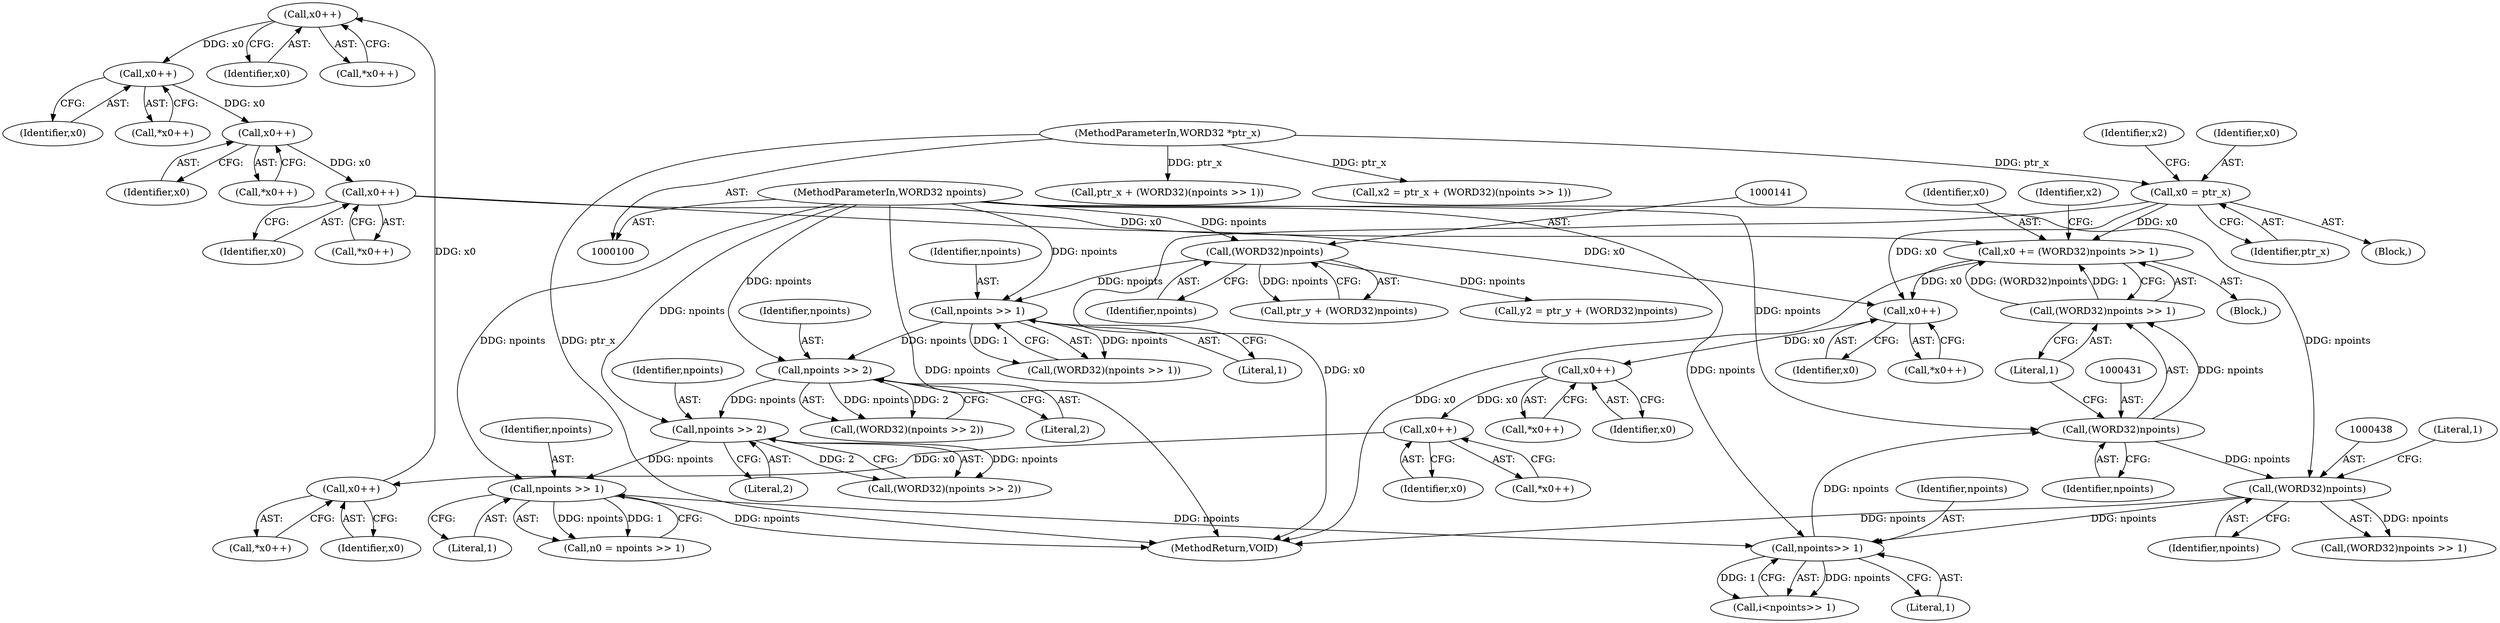 digraph "0_Android_04e8cd58f075bec5892e369c8deebca9c67e855c@pointer" {
"1000234" [label="(Call,x0++)"];
"1000229" [label="(Call,x0++)"];
"1000224" [label="(Call,x0++)"];
"1000219" [label="(Call,x0++)"];
"1000214" [label="(Call,x0++)"];
"1000427" [label="(Call,x0 += (WORD32)npoints >> 1)"];
"1000429" [label="(Call,(WORD32)npoints >> 1)"];
"1000430" [label="(Call,(WORD32)npoints)"];
"1000197" [label="(Call,npoints>> 1)"];
"1000437" [label="(Call,(WORD32)npoints)"];
"1000104" [label="(MethodParameterIn,WORD32 npoints)"];
"1000178" [label="(Call,npoints >> 1)"];
"1000170" [label="(Call,npoints >> 2)"];
"1000161" [label="(Call,npoints >> 2)"];
"1000152" [label="(Call,npoints >> 1)"];
"1000140" [label="(Call,(WORD32)npoints)"];
"1000143" [label="(Call,x0 = ptr_x)"];
"1000102" [label="(MethodParameterIn,WORD32 *ptr_x)"];
"1000249" [label="(Call,x0++)"];
"1000244" [label="(Call,x0++)"];
"1000239" [label="(Call,x0++)"];
"1000234" [label="(Call,x0++)"];
"1000244" [label="(Call,x0++)"];
"1000249" [label="(Call,x0++)"];
"1000195" [label="(Call,i<npoints>> 1)"];
"1000228" [label="(Call,*x0++)"];
"1000180" [label="(Literal,1)"];
"1000428" [label="(Identifier,x0)"];
"1000162" [label="(Identifier,npoints)"];
"1000154" [label="(Literal,1)"];
"1000142" [label="(Identifier,npoints)"];
"1000138" [label="(Call,ptr_y + (WORD32)npoints)"];
"1000105" [label="(Block,)"];
"1000140" [label="(Call,(WORD32)npoints)"];
"1000153" [label="(Identifier,npoints)"];
"1000235" [label="(Identifier,x0)"];
"1000168" [label="(Call,(WORD32)(npoints >> 2))"];
"1000163" [label="(Literal,2)"];
"1000436" [label="(Call,(WORD32)npoints >> 1)"];
"1000136" [label="(Call,y2 = ptr_y + (WORD32)npoints)"];
"1000170" [label="(Call,npoints >> 2)"];
"1000161" [label="(Call,npoints >> 2)"];
"1000176" [label="(Call,n0 = npoints >> 1)"];
"1000150" [label="(Call,(WORD32)(npoints >> 1))"];
"1000223" [label="(Call,*x0++)"];
"1000440" [label="(Literal,1)"];
"1000233" [label="(Call,*x0++)"];
"1000239" [label="(Call,x0++)"];
"1000219" [label="(Call,x0++)"];
"1000147" [label="(Identifier,x2)"];
"1000439" [label="(Identifier,npoints)"];
"1000240" [label="(Identifier,x0)"];
"1000198" [label="(Identifier,npoints)"];
"1000229" [label="(Call,x0++)"];
"1000230" [label="(Identifier,x0)"];
"1000197" [label="(Call,npoints>> 1)"];
"1000145" [label="(Identifier,ptr_x)"];
"1000220" [label="(Identifier,x0)"];
"1000429" [label="(Call,(WORD32)npoints >> 1)"];
"1000104" [label="(MethodParameterIn,WORD32 npoints)"];
"1000152" [label="(Call,npoints >> 1)"];
"1000427" [label="(Call,x0 += (WORD32)npoints >> 1)"];
"1000433" [label="(Literal,1)"];
"1000199" [label="(Literal,1)"];
"1000225" [label="(Identifier,x0)"];
"1000178" [label="(Call,npoints >> 1)"];
"1000102" [label="(MethodParameterIn,WORD32 *ptr_x)"];
"1000437" [label="(Call,(WORD32)npoints)"];
"1000238" [label="(Call,*x0++)"];
"1000214" [label="(Call,x0++)"];
"1000248" [label="(Call,*x0++)"];
"1000234" [label="(Call,x0++)"];
"1000430" [label="(Call,(WORD32)npoints)"];
"1000148" [label="(Call,ptr_x + (WORD32)(npoints >> 1))"];
"1000224" [label="(Call,x0++)"];
"1000171" [label="(Identifier,npoints)"];
"1000146" [label="(Call,x2 = ptr_x + (WORD32)(npoints >> 1))"];
"1000159" [label="(Call,(WORD32)(npoints >> 2))"];
"1000143" [label="(Call,x0 = ptr_x)"];
"1000432" [label="(Identifier,npoints)"];
"1000250" [label="(Identifier,x0)"];
"1000243" [label="(Call,*x0++)"];
"1000245" [label="(Identifier,x0)"];
"1000218" [label="(Call,*x0++)"];
"1000435" [label="(Identifier,x2)"];
"1000213" [label="(Call,*x0++)"];
"1000179" [label="(Identifier,npoints)"];
"1000190" [label="(Block,)"];
"1000172" [label="(Literal,2)"];
"1000441" [label="(MethodReturn,VOID)"];
"1000215" [label="(Identifier,x0)"];
"1000144" [label="(Identifier,x0)"];
"1000234" -> "1000233"  [label="AST: "];
"1000234" -> "1000235"  [label="CFG: "];
"1000235" -> "1000234"  [label="AST: "];
"1000233" -> "1000234"  [label="CFG: "];
"1000229" -> "1000234"  [label="DDG: x0"];
"1000234" -> "1000239"  [label="DDG: x0"];
"1000229" -> "1000228"  [label="AST: "];
"1000229" -> "1000230"  [label="CFG: "];
"1000230" -> "1000229"  [label="AST: "];
"1000228" -> "1000229"  [label="CFG: "];
"1000224" -> "1000229"  [label="DDG: x0"];
"1000224" -> "1000223"  [label="AST: "];
"1000224" -> "1000225"  [label="CFG: "];
"1000225" -> "1000224"  [label="AST: "];
"1000223" -> "1000224"  [label="CFG: "];
"1000219" -> "1000224"  [label="DDG: x0"];
"1000219" -> "1000218"  [label="AST: "];
"1000219" -> "1000220"  [label="CFG: "];
"1000220" -> "1000219"  [label="AST: "];
"1000218" -> "1000219"  [label="CFG: "];
"1000214" -> "1000219"  [label="DDG: x0"];
"1000214" -> "1000213"  [label="AST: "];
"1000214" -> "1000215"  [label="CFG: "];
"1000215" -> "1000214"  [label="AST: "];
"1000213" -> "1000214"  [label="CFG: "];
"1000427" -> "1000214"  [label="DDG: x0"];
"1000143" -> "1000214"  [label="DDG: x0"];
"1000249" -> "1000214"  [label="DDG: x0"];
"1000427" -> "1000190"  [label="AST: "];
"1000427" -> "1000429"  [label="CFG: "];
"1000428" -> "1000427"  [label="AST: "];
"1000429" -> "1000427"  [label="AST: "];
"1000435" -> "1000427"  [label="CFG: "];
"1000427" -> "1000441"  [label="DDG: x0"];
"1000429" -> "1000427"  [label="DDG: (WORD32)npoints"];
"1000429" -> "1000427"  [label="DDG: 1"];
"1000143" -> "1000427"  [label="DDG: x0"];
"1000249" -> "1000427"  [label="DDG: x0"];
"1000429" -> "1000433"  [label="CFG: "];
"1000430" -> "1000429"  [label="AST: "];
"1000433" -> "1000429"  [label="AST: "];
"1000430" -> "1000429"  [label="DDG: npoints"];
"1000430" -> "1000432"  [label="CFG: "];
"1000431" -> "1000430"  [label="AST: "];
"1000432" -> "1000430"  [label="AST: "];
"1000433" -> "1000430"  [label="CFG: "];
"1000197" -> "1000430"  [label="DDG: npoints"];
"1000104" -> "1000430"  [label="DDG: npoints"];
"1000430" -> "1000437"  [label="DDG: npoints"];
"1000197" -> "1000195"  [label="AST: "];
"1000197" -> "1000199"  [label="CFG: "];
"1000198" -> "1000197"  [label="AST: "];
"1000199" -> "1000197"  [label="AST: "];
"1000195" -> "1000197"  [label="CFG: "];
"1000197" -> "1000195"  [label="DDG: npoints"];
"1000197" -> "1000195"  [label="DDG: 1"];
"1000437" -> "1000197"  [label="DDG: npoints"];
"1000178" -> "1000197"  [label="DDG: npoints"];
"1000104" -> "1000197"  [label="DDG: npoints"];
"1000437" -> "1000436"  [label="AST: "];
"1000437" -> "1000439"  [label="CFG: "];
"1000438" -> "1000437"  [label="AST: "];
"1000439" -> "1000437"  [label="AST: "];
"1000440" -> "1000437"  [label="CFG: "];
"1000437" -> "1000441"  [label="DDG: npoints"];
"1000437" -> "1000436"  [label="DDG: npoints"];
"1000104" -> "1000437"  [label="DDG: npoints"];
"1000104" -> "1000100"  [label="AST: "];
"1000104" -> "1000441"  [label="DDG: npoints"];
"1000104" -> "1000140"  [label="DDG: npoints"];
"1000104" -> "1000152"  [label="DDG: npoints"];
"1000104" -> "1000161"  [label="DDG: npoints"];
"1000104" -> "1000170"  [label="DDG: npoints"];
"1000104" -> "1000178"  [label="DDG: npoints"];
"1000178" -> "1000176"  [label="AST: "];
"1000178" -> "1000180"  [label="CFG: "];
"1000179" -> "1000178"  [label="AST: "];
"1000180" -> "1000178"  [label="AST: "];
"1000176" -> "1000178"  [label="CFG: "];
"1000178" -> "1000441"  [label="DDG: npoints"];
"1000178" -> "1000176"  [label="DDG: npoints"];
"1000178" -> "1000176"  [label="DDG: 1"];
"1000170" -> "1000178"  [label="DDG: npoints"];
"1000170" -> "1000168"  [label="AST: "];
"1000170" -> "1000172"  [label="CFG: "];
"1000171" -> "1000170"  [label="AST: "];
"1000172" -> "1000170"  [label="AST: "];
"1000168" -> "1000170"  [label="CFG: "];
"1000170" -> "1000168"  [label="DDG: npoints"];
"1000170" -> "1000168"  [label="DDG: 2"];
"1000161" -> "1000170"  [label="DDG: npoints"];
"1000161" -> "1000159"  [label="AST: "];
"1000161" -> "1000163"  [label="CFG: "];
"1000162" -> "1000161"  [label="AST: "];
"1000163" -> "1000161"  [label="AST: "];
"1000159" -> "1000161"  [label="CFG: "];
"1000161" -> "1000159"  [label="DDG: npoints"];
"1000161" -> "1000159"  [label="DDG: 2"];
"1000152" -> "1000161"  [label="DDG: npoints"];
"1000152" -> "1000150"  [label="AST: "];
"1000152" -> "1000154"  [label="CFG: "];
"1000153" -> "1000152"  [label="AST: "];
"1000154" -> "1000152"  [label="AST: "];
"1000150" -> "1000152"  [label="CFG: "];
"1000152" -> "1000150"  [label="DDG: npoints"];
"1000152" -> "1000150"  [label="DDG: 1"];
"1000140" -> "1000152"  [label="DDG: npoints"];
"1000140" -> "1000138"  [label="AST: "];
"1000140" -> "1000142"  [label="CFG: "];
"1000141" -> "1000140"  [label="AST: "];
"1000142" -> "1000140"  [label="AST: "];
"1000138" -> "1000140"  [label="CFG: "];
"1000140" -> "1000136"  [label="DDG: npoints"];
"1000140" -> "1000138"  [label="DDG: npoints"];
"1000143" -> "1000105"  [label="AST: "];
"1000143" -> "1000145"  [label="CFG: "];
"1000144" -> "1000143"  [label="AST: "];
"1000145" -> "1000143"  [label="AST: "];
"1000147" -> "1000143"  [label="CFG: "];
"1000143" -> "1000441"  [label="DDG: x0"];
"1000102" -> "1000143"  [label="DDG: ptr_x"];
"1000102" -> "1000100"  [label="AST: "];
"1000102" -> "1000441"  [label="DDG: ptr_x"];
"1000102" -> "1000146"  [label="DDG: ptr_x"];
"1000102" -> "1000148"  [label="DDG: ptr_x"];
"1000249" -> "1000248"  [label="AST: "];
"1000249" -> "1000250"  [label="CFG: "];
"1000250" -> "1000249"  [label="AST: "];
"1000248" -> "1000249"  [label="CFG: "];
"1000244" -> "1000249"  [label="DDG: x0"];
"1000244" -> "1000243"  [label="AST: "];
"1000244" -> "1000245"  [label="CFG: "];
"1000245" -> "1000244"  [label="AST: "];
"1000243" -> "1000244"  [label="CFG: "];
"1000239" -> "1000244"  [label="DDG: x0"];
"1000239" -> "1000238"  [label="AST: "];
"1000239" -> "1000240"  [label="CFG: "];
"1000240" -> "1000239"  [label="AST: "];
"1000238" -> "1000239"  [label="CFG: "];
}
